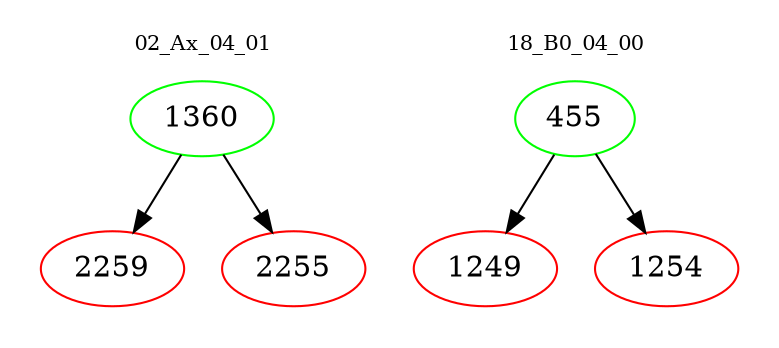 digraph{
subgraph cluster_0 {
color = white
label = "02_Ax_04_01";
fontsize=10;
T0_1360 [label="1360", color="green"]
T0_1360 -> T0_2259 [color="black"]
T0_2259 [label="2259", color="red"]
T0_1360 -> T0_2255 [color="black"]
T0_2255 [label="2255", color="red"]
}
subgraph cluster_1 {
color = white
label = "18_B0_04_00";
fontsize=10;
T1_455 [label="455", color="green"]
T1_455 -> T1_1249 [color="black"]
T1_1249 [label="1249", color="red"]
T1_455 -> T1_1254 [color="black"]
T1_1254 [label="1254", color="red"]
}
}
